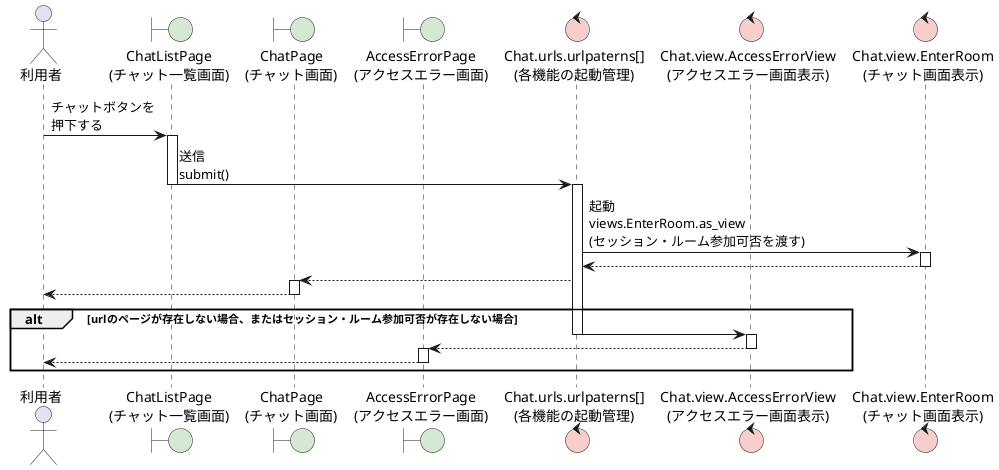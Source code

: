 @startuml chatpageopen

actor 利用者 as user
' boundary "MenuPage\n(メニュー画面)" as MenuPage #d5e8d4
boundary "ChatListPage\n(チャット一覧画面)" as ChatListPage #d5e8d4
boundary "ChatPage\n(チャット画面)" as ChatPage #d5e8d4
boundary "AccessErrorPage\n(アクセスエラー画面)" as AccessErrorPage #d5e8d4

control "Chat.urls.urlpaterns[]\n(各機能の起動管理)" as urls #f8cecc

control "Chat.view.AccessErrorView\n(アクセスエラー画面表示)" as AccessErrorView #f8cecc
' control "Chat.view.ChatPageView\n(チャット画面表示)" as ChatPageView #f8cecc
control "Chat.view.EnterRoom\n(チャット画面表示)" as EnterRoom #f8cecc
' control "Chat.models.RoomQueryset\n(データ処理＆DBアクセス)" as RoomQueryset #f8cecc
' control "Chat.forms.SearchForm\n(入力窓の読み取り・文配置)" as SearchForm #f8cecc
' entity "アカウント\n(Sqlite3)" as AccountDB #dae8fc
' entity "チャット\n(Sqlite3)" as ChatDB #dae8fc


' activate Chat
' activate Index
user -> ChatListPage :チャットボタンを\n押下する
activate ChatListPage
ChatListPage -> urls:送信\nsubmit()
deactivate ChatListPage
activate urls
urls -> EnterRoom :起動\nviews.EnterRoom.as_view\n(セッション・ルーム参加可否を渡す)
' deactivate urls
activate EnterRoom
EnterRoom --> urls:
deactivate EnterRoom
urls --> ChatPage:


activate ChatPage
ChatPage --> user
deactivate ChatPage
deactivate ChatPage
alt urlのページが存在しない場合、またはセッション・ルーム参加可否が存在しない場合
    urls -> AccessErrorView
    deactivate urls
    activate AccessErrorView
    AccessErrorView --> AccessErrorPage
    deactivate AccessErrorView
    activate AccessErrorPage
    AccessErrorPage --> user
    deactivate AccessErrorPage
end
@enduml

